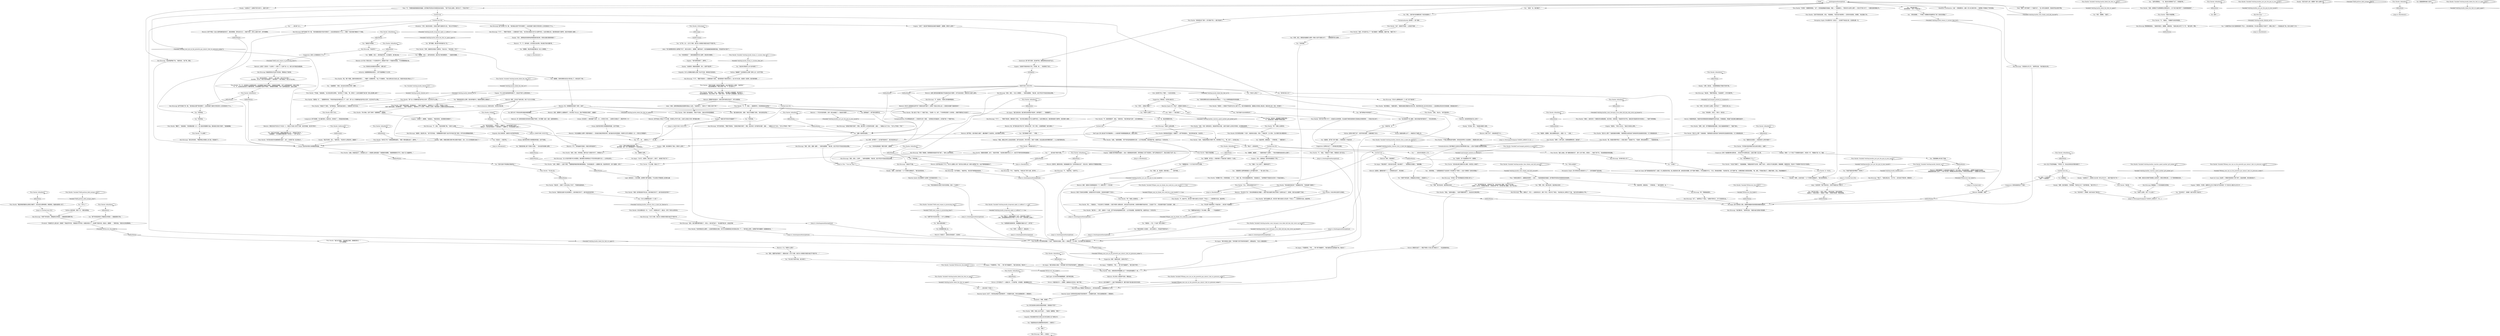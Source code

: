 # WHIRLING F1 / RHETORIC WC
# THE WHITECHECK TO MAKE SENSE OF THE SITUATION AND CONVINCE THE HARDIES TO COME CLEAN
# ==================================================
digraph G {
	  0 [label="START"];
	  1 [label="input"];
	  2 [label="You: “所以那个失踪的第八个哈迪兄弟……其实是个哈迪姐妹？”"];
	  3 [label="Glen: “你知道的，实际上，有的人一直在说……”"];
	  4 [label="Rhetoric: 很好，我原本只是想顺道弥补一下。结果又来了一个好主意！"];
	  5 [label="Titus Hardie: Variable[\"yard.hanged_pointed_at_cunoesse\"]"];
	  6 [label="Variable[\"yard.hanged_pointed_at_cunoesse\"]", shape=diamond];
	  7 [label="!(Variable[\"yard.hanged_pointed_at_cunoesse\"])", shape=diamond];
	  8 [label="Rhetoric: “不，不，别听他的，这可是金玉良言啊。现在我们开始*说教*吧。”"];
	  9 [label="You: “鸡鸡轮盘。”"];
	  10 [label="Shanky: “去他妈的！踢他的屁股吧，老大，这里不准拉琴！”"];
	  11 [label="Titus Hardie: “不，不。这该死的小丑想要*骗*我，这对提图斯·哈迪可不管用。”他看着你的眼睛。“放下小提琴或者滚开，就这么简单。”\n“不，不。这该死的自杀卖艺人想要*骗*我，这对提图斯·哈迪可不管用。”他看着你的眼睛。“放下小提琴或者滚开，就这么简单。”"];
	  12 [label="Fat Angus: “我们没有放火烧他！”你听到那个胖子呼哧呼哧地喘气，试图站起来。"];
	  13 [label="Kim Kitsuragi: “好了。”他草草记了个笔记。“如果你不够*白*，可千万别到荒北去。”"];
	  14 [label="Rhetoric: 他会懂的，继续。"];
	  15 [label="Untitled hub"];
	  16 [label="You: “等等，我们回去吧。我还想说点别的……”"];
	  17 [label="Titus Hardie: “我们也不确定，可能是颗子弹吧。很难看清伤口。”\n“为什么要掩盖？”"];
	  18 [label="Titus Hardie: 你只来得及再做一个动作，本能地向左猛拉。然后——鸦雀无声，无人惊叫。无从判断它是从哪里来的……"];
	  19 [label="Rhetoric: 你让领头人感觉猝不及防，乘胜追击。"];
	  20 [label="Fat Angus: “落在家里了。我也没办法去拿，我太难受了……”他抓着自己的胸口。“我很抱歉。”"];
	  21 [label="Jump to: [whathappenedthatnighthub]"];
	  22 [label="You: “是啊，我告诉过你她不是她看上去的样子，她受过特殊训练——为了某种阴暗的目的。”"];
	  23 [label="Reaction Speed: 还记得那两个女孩嘛？他可能指的是另一个人。"];
	  24 [label="Jump to: [Untitled hub (03)]"];
	  25 [label="Titus Hardie: Variable[\"whirling.hardies_just_put_the_gun_in_your_mouth\"]"];
	  26 [label="Variable[\"whirling.hardies_just_put_the_gun_in_your_mouth\"]", shape=diamond];
	  27 [label="!(Variable[\"whirling.hardies_just_put_the_gun_in_your_mouth\"])", shape=diamond];
	  28 [label="Titus Hardie: “什么问题，轮盘小子？”"];
	  29 [label="You: “我感觉不是很好。”"];
	  30 [label="Kim Kitsuragi: “不-不，”警督干预进来——又重新组织了语言。“我的搭档是个很有灵性的人。加入RCM之前，他曾是一名牧师。我们很多都是……”"];
	  31 [label="Drama: 无论如何——继续演奏下去吧，大人。非常有艺术性……如果你已经做过了，那就*再*来一次！"];
	  32 [label="Volition: *娘娘腔*？这究竟是怎么回事？那听上去一点也不可靠。"];
	  33 [label="Shanky: “胖胖！”小个子拍了下安格斯的后脑勺，响亮的一声。“再跟条子说一句，我就……”"];
	  34 [label="You: “……因为某个女人。”"];
	  35 [label="You: “他们把你拖出来，点燃你的尸体，还会在你身上撒尿。他们才不在乎呢。”\n“没事的，伙计们。你把他们拖出来，点燃他们的尸体，还在他们身上撒尿。你才不在乎呢！”"];
	  36 [label="You: “你是什么意思，老头？什么自杀？”"];
	  37 [label="Jump to: [whathappenedthatnighthub]"];
	  38 [label="Titus Hardie: “是啊——她不会的。如果她被警察发现，就完蛋了。”"];
	  39 [label="Titus Hardie: “去吧。”他拿起啤酒在手里转了转，突然想起了什么。“嘿，条子——在你走之前。”"];
	  40 [label="You: “明白了。你能谈谈她吗？名字，目前在哪儿之类的？”\n“当然，但你能跟我谈谈这位*相关人士*吗？名字，目前在哪儿之类的？”"];
	  41 [label="You: “就是她，是不是？那个毒贩——失踪的第八个哈迪兄弟……”"];
	  42 [label="Logic: 这些说法——有点道理。虽然哪个都不能相信，不过这家伙不像他看上去的那么蠢。"];
	  43 [label="Jump to: [Hardiehub1]"];
	  44 [label="Kim Kitsuragi: “是的，是的，一组小火車模型……”他转向提图斯。“重点是，这位*传言中*的金应该说出真相。”"];
	  45 [label="You: “提图斯，同样的事情也发生在*我*身上了。她也玩弄了*我*。”"];
	  46 [label="You: “我不想再说*鸡鸡轮盘*了。”"];
	  47 [label="Eugene: “太残忍了，提图斯。”他摇摇头。“残忍但真实，他的确是任她摆布了。”"];
	  48 [label="Rhetoric: 很好，你引起了他的注意。快打个比方以示奖励。"];
	  49 [label="Titus Hardie: IsKimHere()"];
	  50 [label="IsKimHere()", shape=diamond];
	  51 [label="!(IsKimHere())", shape=diamond];
	  52 [label="Kim Kitsuragi: “警官？看着我，我得看看你的脸是不是下垂了。”他听上去非常担忧。"];
	  53 [label="You: “提图斯，老兄——那时我还年轻，又正值夏天。我只能认输。”"];
	  54 [label="Kim Kitsuragi: “你不会听到的。”警督干预进来。“别再说*做戏*的事了，警官。我们来问一些*程序性问题*，或者……”他朝出口点了点头。“为什么不休息一下呢？”"];
	  55 [label="Eugene: “听上去你也身陷某种轮盘中了，而且还不是什么漂亮的款式。”"];
	  56 [label="Titus Hardie: Variable[\"whirling.hardie_failed_the_rhet_wc_again\"]"];
	  57 [label="Variable[\"whirling.hardie_failed_the_rhet_wc_again\"]", shape=diamond];
	  58 [label="!(Variable[\"whirling.hardie_failed_the_rhet_wc_again\"])", shape=diamond];
	  59 [label="You: “你觉得是谁？”（继续演奏假想中的小提琴，意味深长地微笑。）"];
	  60 [label="Titus Hardie: “你可别在我们的包厢里嗑药过量了，条子。在你倒下前一定记得出门。”"];
	  61 [label="Fat Angus: “不是那样的，不是……”那个胖子喘着粗气。“我们就是没办法把他放下来，明白吗？”"];
	  62 [label="You: “就这样吧，调查结束。”（环顾四周。）“我们回家吧，金。”"];
	  63 [label="You: “你也听到了，安格斯！他们也会杀了我们的！”"];
	  64 [label="Eugene: “这他妈不是给你找乐子的，丹尼斯。她……”他克制住了自己。"];
	  65 [label="You: “之后呢？”"];
	  66 [label="Titus Hardie: “条子，我真的不知道——女孩说不是她……”"];
	  67 [label="Titus Hardie: Variable[\"whirling.hardies_rhetoric_tibs_is_short_for_tiberius\"]"];
	  68 [label="Variable[\"whirling.hardies_rhetoric_tibs_is_short_for_tiberius\"]", shape=diamond];
	  69 [label="!(Variable[\"whirling.hardies_rhetoric_tibs_is_short_for_tiberius\"])", shape=diamond];
	  70 [label="Titus Hardie: “我为什么*要*？”他直视着你的眼睛。“我想是因为这里包容了各种各样的流浪者和失败者，马丁内斯就是这样。”"];
	  71 [label="You: “你对*他的*过去也有想法吗？”"];
	  72 [label="You: “她跟哈迪兄弟有关？所以她是，就像……一个哈迪姐妹吗？”"];
	  73 [label="Titus Hardie: “不，绝对不行。她只是个偶尔在我们公司出现一下的女人——又很同情卡拉洁。就这样吧。”"];
	  74 [label="Titus Hardie: Variable[\"whirling.hardie_drugtrade_eight_is_trafficer\"] == true"];
	  75 [label="Variable[\"whirling.hardie_drugtrade_eight_is_trafficer\"] == true", shape=diamond];
	  76 [label="!(Variable[\"whirling.hardie_drugtrade_eight_is_trafficer\"] == true)", shape=diamond];
	  77 [label="Suggestion: 这两人之间刚刚发生了什么？"];
	  78 [label="You: “是的，金，我没事。回到问题上……”（我不想死。）"];
	  79 [label="Titus Hardie: “什么故事？”"];
	  80 [label="Titus Hardie: “但是你——你根本*不知道*自己在上面干什么。每次你唱着她的歌，我都能从你的脸上看出来。她还在你心里，老兄。你完蛋了。”"];
	  81 [label="Titus Hardie: “现在他妈的是怎样？”他指着加尔特。“你是说那个酒保吗？”"];
	  82 [label="Titus Hardie: IsKimHere()"];
	  83 [label="IsKimHere()", shape=diamond];
	  84 [label="!(IsKimHere())", shape=diamond];
	  85 [label="Alain: “没错，说得好像他真能泡到那种顶级女人似的。”纹身男笑了。“他多大了？得有八百岁了吧？”"];
	  86 [label="You: 我可以吗？所有这些想法看起来都很糟糕……"];
	  87 [label="You: “我是说你楼上那个可爱的小玩物。”（变本加厉地演奏小提琴。）"];
	  88 [label="Kim Kitsuragi: 他严厉地斜了你一眼。“是时候谈点更*严肃*的事情了。比如你和那个被你们吊死的男人之间究竟发生了什么。”"];
	  89 [label="You: “他们会吊死你——射杀你——放火烧你。他们才不在乎呢！”\n“没关系的，伙计们。你们只会吊死他们——射杀他们——放火烧他们。你们才不在乎呢！”"];
	  90 [label="Titus Hardie: 你只来得及再做一个动作，本能地向左猛拉。然后——鸦雀无声，无人惊叫。无从判断它是从哪里来的……"];
	  91 [label="whathappenedthatnighthub"];
	  92 [label="Theo: “不。”你看到他摇晃着银发的脑袋，他平静的声音现在听来竟有些亲切起来。“*我*不会这么做的。我年纪大了，不适合开枪了……”"];
	  93 [label="You: （低语）“金，我们做到了。”"];
	  94 [label="You: “到底是谁出的主意要把他吊起来的——她的吗？”"];
	  95 [label="Jump to: [whathappenedthatnighthub]"];
	  96 [label="Titus Hardie: “很高兴你能理解。”"];
	  97 [label="Titus Hardie: IsKimHere()"];
	  98 [label="IsKimHere()", shape=diamond];
	  99 [label="!(IsKimHere())", shape=diamond];
	  100 [label="Titus Hardie: “嗯？”他看上去很惊讶。"];
	  101 [label="Jump to: [Hardiehub1]"];
	  102 [label="Kim Kitsuragi: “但我什么都没说啊。”"];
	  103 [label="Kim Kitsuragi: “这绝对不可能。”"];
	  104 [label="Titus Hardie: “怎么，你现在是他的马仔了？”"];
	  105 [label="Kim Kitsuragi: “谢谢你，我会努力的。”他干巴巴地说。“请理解故事中的那个金对*你*来说只是个寓言。你不应该试图掩盖真相的。”"];
	  106 [label="You: （指着警督）“你看，这位金先生把自己弄得一团糟……”"];
	  107 [label="Electrochemistry: 那是句谎言，你应该少喝点酒。"];
	  108 [label="You: “就像一副该死的纸牌。”"];
	  109 [label="Rhetoric: 这群工薪阶级的蠢货根本不知道如何谈论*感情*。你不应该对他们，或是任何人敞开心扉的。"];
	  110 [label="You: “我知道这是怎么回事，我也曾*委屈*过。我他妈的都有心理阴影了。”"];
	  111 [label="Titus Hardie: IsKimHere()"];
	  112 [label="IsKimHere()", shape=diamond];
	  113 [label="!(IsKimHere())", shape=diamond];
	  114 [label="You: “好吧，老兄。很明显你就像把小提琴一样被人玩弄于股掌之间了。”（演奏假想中的小提琴。）"];
	  115 [label="Titus Hardie: IsKimHere()"];
	  116 [label="IsKimHere()", shape=diamond];
	  117 [label="!(IsKimHere())", shape=diamond];
	  118 [label="Titus Hardie: “*更多*的演奏！我真是不敢相信。这出*哑剧*是什么意思，*忽悠*我？”\n“他先是想要自杀，现在又来这一套。下一出又是什么？”"];
	  119 [label="Drama: 他非常非常努力地想要扭转局面。"];
	  120 [label="Rhetoric: 我*不*明白！这出小提琴演奏彻底失败了。概念很明确，但传达的方式——简直*可悲*。你听上去像个疯子，而不是警察。"];
	  121 [label="Alain: 脸上不自觉地抽搐。“*再*提一次，你永远没有机会写那份报告了。”"];
	  122 [label="Kim Kitsuragi: 你能感受到右手边空气的流动，警督拔出了他的枪。"];
	  123 [label="Titus Hardie: IsKimHere()"];
	  124 [label="IsKimHere()", shape=diamond];
	  125 [label="!(IsKimHere())", shape=diamond];
	  126 [label="You: “她告诉我有人在找她——奥兰治来的人。然后就不愿意多说了。”"];
	  127 [label="Titus Hardie: “不。”他摇头。“你跟她不会有多熟悉的。”"];
	  128 [label="Jump to: [whathappenedthatnighthub]"];
	  129 [label="Volition: 他现在冷静下来了。抛开所有的混乱，又重新做回了自己。"];
	  130 [label="Kim Kitsuragi: “……”"];
	  131 [label="Rhetoric: “所以你为了另一个家伙把枪塞进自己嘴里——甚至不能为我把它拿在手里吗？这真的太扯了。没有枪，我们永远说服不了他们。”"];
	  132 [label="You: 我想抽身了，我不喜欢说那些话。"];
	  133 [label="You: （用假想的小提琴演奏激动人心的*最终乐章*。）“猎人成为了猎人。”"];
	  134 [label="Titus Hardie: “看看你周围吧，条子。”他张开双臂。“这些家伙都是*码头工人*，他们可不想听你的神经病表演！”"];
	  135 [label="You: “我被一个女人玩弄了，狠狠地玩弄了。”"];
	  136 [label="You: “鸡鸡轮盘。”"];
	  137 [label="Titus Hardie: “不，不，格伦……我倒想听听。你觉得是谁在玩弄我？”"];
	  138 [label="You: 好吧，但*拜托*——这次我不能失败了，我已经走得太远了……"];
	  139 [label="Titus Hardie: IsKimHere()"];
	  140 [label="IsKimHere()", shape=diamond];
	  141 [label="!(IsKimHere())", shape=diamond];
	  142 [label="You: “记下来，金——在马丁内斯，他们杀人的原因只是因为他们不*喜欢*你。”"];
	  143 [label="Shivers: 黄昏的光线下——残旧不堪的人行道上影子被拉长了。一发远距离的枪击。"];
	  144 [label="Elizabeth: “行吧，我会告诉他的，在我去*海岸*边散完步以后。”她头也不回地走了。"];
	  145 [label="You: “他们会从背后——给你一闷棍——把你吊起来，再回去喝酒的。”\n“我明白了。你会从背后——给他们一闷棍——把他们吊起来，再回去喝酒。”"];
	  146 [label="Titus Hardie: IsKimHere()"];
	  147 [label="IsKimHere()", shape=diamond];
	  148 [label="!(IsKimHere())", shape=diamond];
	  149 [label="Fat Angus: “不是那样的，不是……”那个胖子喘着粗气。“我们没有杀他，明白吗？”"];
	  150 [label="Titus Hardie: 他点了点头。"];
	  151 [label="Reaction Speed: 哈！开始了，拼图碎片逐渐拼上了……"];
	  152 [label="You: “再见，提图斯。”[离开]"];
	  153 [label="Rhetoric: 我不明白，或许是他们太蠢了，蠢到理解不了这段争论。或许警督可以帮你。"];
	  154 [label="You: “知道吗，有个哈迪姐妹也不坏，提图斯。”"];
	  155 [label="Kim Kitsuragi: “不行，”他低声说。“你差点杀了那个女孩。我不想……”"];
	  156 [label="Jump to: [Hardiehub1]"];
	  157 [label="Titus Hardie: “所以你被，玩弄了是吧？”提图斯瞥了一眼警督。"];
	  158 [label="Eugene: “这确实*是*种很好的说辞——他从一首歌里偷来的故事，同样是被女人耍了的老家伙。我不记得他的名字了，现在已经死了也不一定。”"];
	  159 [label="You: “提图斯，老兄——我早该料到的，就在写在*她的眼睛里*。”（指着你的眼睛。）"];
	  160 [label="You: “鸡鸡轮盘。”"];
	  161 [label="Titus Hardie: “好吧，谢谢你告诉我这个新鲜词。”他点点头。“现在快滚，行吗？”"];
	  162 [label="Eugene: “是啊，我们都抓住了重点。那是什么意思？”"];
	  163 [label="Rhetoric: 没错，提图斯马上就要崩溃了。你已经走了这么远，现在不相信我已经晚了，娘娘腔！"];
	  164 [label="You: “天……呐……我是怎么了？”（向上看。）"];
	  165 [label="RHETORIC HUB FFS"];
	  166 [label="Titus Hardie: IsMorning()"];
	  167 [label="IsMorning()", shape=diamond];
	  168 [label="!(IsMorning())", shape=diamond];
	  169 [label="Jump to: [NewspaperEndgame(\"HARIES_ARREST_W_KI ...]"];
	  170 [label="Volition: 振作起来，更进一步，只要无视特奥。"];
	  171 [label="Titus Hardie: “因为是女孩们请我们这么做的，她们惹上大麻烦了。”"];
	  172 [label="Titus Hardie: 他的脸如同混凝土一般僵住了，他严肃地摇摇头。“我们是哈迪兄弟，仅此而已。”"];
	  173 [label="Shanky: “他们在说什么呢，提图斯？我什么都听不见。”"];
	  174 [label="Titus Hardie: “不知道。”他耸耸肩。“估计是在菜鸡互啄吧。”他冲你打了个响指。“嘿，菜鸡们！工会的包厢里不准打架！要么说话要么离开！”"];
	  175 [label="Kim Kitsuragi: “我没有，”警督平静地说。“别说故事了，来*问问题*吧。”"];
	  176 [label="Titus Hardie: IsKimHere()"];
	  177 [label="IsKimHere()", shape=diamond];
	  178 [label="!(IsKimHere())", shape=diamond];
	  179 [label="You: “同样的事情也发生在我的朋友加尔特身上，一个女人也想把他拖进鸡鸡轮盘里。”"];
	  180 [label="Rhetoric: 卡拉洁就像拉小提琴一样摆布着他们——告知他们被玩弄得有多惨，他们就会告诉你真相的。有很多方式可以做到这一点——所有方式*都很好*。"];
	  181 [label="Kim Kitsuragi: 他严厉地斜了你一眼。“是时候谈点更严肃的事情了。比如你和那个被你们吊死的男人之间究竟发生了什么。”"];
	  182 [label="Kim Kitsuragi: “他会把提琴放下的。”他转向你。“放下吧，警官。”"];
	  183 [label="Alain: “去你的吧！*我*不是本地人，那也不是因为这个我们才……”"];
	  184 [label="Untitled hub (03)"];
	  185 [label="Titus Hardie: “嗯？”他看上去很惊讶。"];
	  186 [label="Conceptualization: 提布斯——是个简称……"];
	  187 [label="Titus Hardie: “没有，只是一些想法而已。她说枪声是从外面，从窗户后面什么的地方传来的。这也算条线索吧。”"];
	  188 [label="You: “你是什么意思？”"];
	  189 [label="Titus Hardie: “你接近不了她的，”他平静地说。“她是哈迪兄弟的人，你要找的人是卡拉洁。”"];
	  190 [label="Untitled hub"];
	  191 [label="Jump to: [whathappenedthatnighthub]"];
	  192 [label="Jump to: [You: \"\"Gun me, Kim!\"\"]"];
	  193 [label="Titus Hardie: “你得像个男人一样掌控局面，小个子。一报还一报，听你兄弟提图斯的吧。”他指着自己。“这种事绝不可能发生在任何一个哈迪兄弟身上。”"];
	  194 [label="Titus Hardie: “猎人成为了*猎人*？”他摇了摇头。“告诫你一句，条子。下次你想忽悠某个人的时候——确保不要把自己也忽悠了。”"];
	  195 [label="You: 你承诺过会有更好的选择的，在哪儿呢？"];
	  196 [label="Jump to: [Hardiehub1]"];
	  197 [label="Conceptualization: 所以事情就是这样——你曾经听过的一首歌，一直停留在你的脑海中。这可能不是一个*很好*的点。"];
	  198 [label="Volition: “怪我。是我让你听上去如此软弱的，我不应该这样。但*这*家伙，真是个乌鸦嘴，这远远超出他的理解范围了。小心点他所谓的忠告。"];
	  199 [label="Titus Hardie: “没错，你他妈说对了，但你能怎么办——拒绝那么翘的屁股？”他看着你的眼睛。“我倒想看看你行不行，你这个王八蛋提琴手。”"];
	  200 [label="Kim Kitsuragi: 他严厉地斜了你一眼。“是时候做些更加*世俗*的事务了。比如这里到底发生了什么——警探？”他在你鼻子跟前打了个响指。"];
	  201 [label="You: “他们只会吊死你，就跟在黑暗时期一样——把你的尸体示众。”\n“无需隐瞒了，你们就跟在黑暗时期一样吊死人——把尸体示众。”"];
	  202 [label="Titus Hardie: Variable[\"whirling.hardie_failed_the_rhet_wc_again\"]"];
	  203 [label="Variable[\"whirling.hardie_failed_the_rhet_wc_again\"]", shape=diamond];
	  204 [label="!(Variable[\"whirling.hardie_failed_the_rhet_wc_again\"])", shape=diamond];
	  205 [label="You: 他的一个兄弟会的。\n他的一个兄弟会的！"];
	  206 [label="You: （转向特奥。）“如果我继续说下去会如何？你也要*杀了*我吗——在这个酒吧里？没有任何理由？”"];
	  207 [label="Rhetoric: 女孩们？还有另一个女孩吗？一共两个人？记录下这一点。他们之后可能还会提起她。"];
	  208 [label="Titus Hardie: Variable[\"TASK.perform_field_autopsy_done\"]"];
	  209 [label="Variable[\"TASK.perform_field_autopsy_done\"]", shape=diamond];
	  210 [label="!(Variable[\"TASK.perform_field_autopsy_done\"])", shape=diamond];
	  211 [label="Perception (Sight): 至少你现在有头绪该找什么了——当你准备做尸检的时候。"];
	  212 [label="Titus Hardie: “我干这行已经十年了，以前就见过这种表情。完全就是汽車旅馆里政客与死掉妓女的情景再现——只是这次反过来了。”"];
	  213 [label="Titus Hardie: “的确——他的任何一个雇佣兵同伙都能做到。他们有枪，训练有素。可能是多年的不和。或者还有可能是科奈尔的其他人……”他停下来思索着。"];
	  214 [label="Titus Hardie: “她有一段*跌宕起伏*的过去。或许是他们失手了，或许目标其实是*她*？”"];
	  215 [label="Jump to: [whathappenedthatnighthub]"];
	  216 [label="You: “好吧——那她在*哪里*？”"];
	  217 [label="You: “但你*还是*不希望我们把她带走？”"];
	  218 [label="Fat Angus: “伙计们，说真的，我见过这个。别笑了，他的脸下垂了吗？”"];
	  219 [label="Kim Kitsuragi: “是的，是的，三弦琴……”他转向提图斯。“重点是，这位*传言中*的金应该说出真相。”"];
	  220 [label="Alain: “我有点想看这场好戏呢，老大……”\n“我不知道，老大。我一直等着他的下一次自杀尝试。”"];
	  221 [label="Titus Hardie: “是吗，你*这是*怎么了？”他打量着你：眼睛鼓胀，面部下垂。“嗑药了吗？”"];
	  222 [label="Empathy: 他认为她没有，或者至少他*希望*她没有。"];
	  223 [label="Fat Angus: “不是那样的，不是……”那个胖子喘着粗气。“我们没有*开枪*。”"];
	  224 [label="Titus Hardie: Variable[\"XP.keep_your_eye_on_the_powerful_guy_minus1_rhet_wc_pressure_cooker\"]"];
	  225 [label="Variable[\"XP.keep_your_eye_on_the_powerful_guy_minus1_rhet_wc_pressure_cooker\"]", shape=diamond];
	  226 [label="!(Variable[\"XP.keep_your_eye_on_the_powerful_guy_minus1_rhet_wc_pressure_cooker\"])", shape=diamond];
	  227 [label="Titus Hardie: IsAfternoon()"];
	  228 [label="IsAfternoon()", shape=diamond];
	  229 [label="!(IsAfternoon())", shape=diamond];
	  230 [label="Shivers: 初升的朝阳下——破烂不堪的废墟之中；餐厅的窗户因为晨光而闪闪发亮。"];
	  231 [label="You: “真的。我要开始写报告了，里面会包括：在马丁内斯，他们杀人的原因只是因为他们不*喜欢*你……”"];
	  232 [label="Esprit de Corps: 加油吧——警督的视线锁定了那个胖子。逼迫安格斯，我们就快成功了。"];
	  233 [label="Composure: 胖子安格斯。有力量的家伙。肌肉先生。是时候了——把他放进高压锅里。"];
	  234 [label="Titus Hardie: IsKimHere()"];
	  235 [label="IsKimHere()", shape=diamond];
	  236 [label="!(IsKimHere())", shape=diamond];
	  237 [label="Titus Hardie: “我也是。”"];
	  238 [label="Eugene: “该死的，丹尼斯，就算你为公司工作我们也不会杀你的！半个港口的人都在为公司工作……”"];
	  239 [label="Jump to: [Untitled hub (02)]"];
	  240 [label="You: “你怎么会知道？”"];
	  241 [label="You: “是*她*杀的人吗？”"];
	  242 [label="You: “我要跟你说一个关于这位*金*的小故事。”"];
	  243 [label="Titus Hardie: 大块头转向正欲开口的格伦。"];
	  244 [label="You: “对你来说那就是个*餐厅经理*，提图斯。”"];
	  245 [label="Rhetoric: 不不，没有抽身的可能的，轮盘已经转动起来了。"];
	  246 [label="You: “就像是三弦琴。”"];
	  247 [label="Shanky: “对啊，我也是。一直很想看看条子哭鼻子的样子呢。”"];
	  248 [label="Kim Kitsuragi: “证人并没有*摆布*RCM的警官。我的搭档只是想用自己*不同寻常的动情*方式——让你坦白而已。”"];
	  249 [label="Shanky: “老大，我想他说的是某种由笨蛋组成的游览車。你是在说我们都是笨蛋吗？”"];
	  250 [label="Drama: 他非常非常努力地想要扭转局面，这并不容易。"];
	  251 [label="Jump to: [RHETORIC HUB FFS]"];
	  252 [label="Titus Hardie: IsKimHere()"];
	  253 [label="IsKimHere()", shape=diamond];
	  254 [label="!(IsKimHere())", shape=diamond];
	  255 [label="Shanky: “是啊，我们很喜欢。可真有趣，不是吗伙计们？”他环顾四周。“我们可开心了。”"];
	  256 [label="Kim Kitsuragi: 警督放下他的笔记本——把手放在枪套上。他微微朝你点了点头。"];
	  257 [label="Jump to: [Untitled hub]"];
	  258 [label="You: “你把尸体吊起来，来掩盖真正的死因——到底是什么？”"];
	  259 [label="Shanky: “太他妈对了，这里是工会之城！你为公司工作——我们*就会*杀了你！”"];
	  260 [label="You: （转向安格斯。）“不然呢？你要像杀死他那样杀了我？没有任何理由？”"];
	  261 [label="Titus Hardie: “我兄弟，他是做窗户修理生意的。”\n“不，他是我兄弟，是做窗户修理生意的。”"];
	  262 [label="Titus Hardie: “他们很强大。”他看向窗外。“跟国际道德伦理委员会也有关系。她显然是在担心自己的生命安全——说如果她出现在你们的系统里，很快就会消失了。”"];
	  263 [label="Titus Hardie: “我为什么*要*？”他耸耸肩。“我想是因为这里包容了各种各样的流浪者和失败者，马丁内斯就是这样。”"];
	  264 [label="Jump to: [whathappenedthatnighthub]"];
	  265 [label="Titus Hardie: “没错。”他眨眨眼睛。“把尸体吊起来就是她的主意——出于政治原因，我觉得很不错。这能传达出一个好的讯号。”"];
	  266 [label="You: “如果我再问起她的事，你就要施行拖延大法了，是不是？”"];
	  267 [label="Titus Hardie: “不，”他说。“你接近不了她的，你要找的人是卡拉洁。”"];
	  268 [label="Titus Hardie: “那个女人只是跟哈迪兄弟*有点关系*。反正你也不认识她。”"];
	  269 [label="Titus Hardie: Variable[\"whirling.hardie_rhetoric_wc\"]"];
	  270 [label="Variable[\"whirling.hardie_rhetoric_wc\"]", shape=diamond];
	  271 [label="!(Variable[\"whirling.hardie_rhetoric_wc\"])", shape=diamond];
	  272 [label="You: “别说话——向我开枪。”"];
	  273 [label="Titus Hardie: “当然，四眼仔——这是个寓言。”提图斯面带着同情的微笑看着他。“你没有被玩弄——提图斯才是。我会帮你的忙，换个话题的，好吗？”"];
	  274 [label="Rhetoric: 你为什么要说她在玩弄*你*？她是在玩弄*他们*，记得吗？我没让你这么说——是谁告诉他那个肮脏谎言的？"];
	  275 [label="You: “鸡鸡轮盘。”"];
	  276 [label="Glen: “我们他妈的没有，混蛋！”格伦大叫着插了进来。“谁也没有玩弄谁！”"];
	  277 [label="You: “真可惜她是个婊子。”（眨眼。）"];
	  278 [label="Empathy: 为什么乌鸦嘴对他那么刻薄？有点不对劲，看来他并没有成功。"];
	  279 [label="Titus Hardie: “你听见了吗？”他眯起眼睛指着你。“再看一眼你就要出局了，提琴手。”"];
	  280 [label="Kim Kitsuragi: “不-不……，”警督干预进来，重新组织了语言。“他只是在演奏自己的*古大提琴*而已。在成为警探之前，我的搭档曾是个提琴手。我们很多人都是……”"];
	  281 [label="Elizabeth: “闭嘴，安格斯！”"];
	  282 [label="Half Light: 比以往任何时候都要强烈，最可怖的恐惧。"];
	  283 [label="You: “把尸体吊起来是为了掩盖真正的死因——他脑袋里的子弹。”"];
	  284 [label="Titus Hardie: Variable[\"XP.discover_the_bullet\"]"];
	  285 [label="Variable[\"XP.discover_the_bullet\"]", shape=diamond];
	  286 [label="!(Variable[\"XP.discover_the_bullet\"])", shape=diamond];
	  287 [label="Titus Hardie: “莉兹。”他转向调解人。“这里不需要你帮忙了，回去告诉艾弗拉特吧。”"];
	  288 [label="Fat Angus: “我们没有放火烧他！”你听到那个胖子呼哧呼哧地喘气，试图站起来。“也没人对着他尿尿！”"];
	  289 [label="Shanky: “好比喻，老大。”老鼠脸对着男人窃笑。"];
	  290 [label="Titus Hardie: “提布斯补好了窗户。至于那具尸体——我们吊起来了。”"];
	  291 [label="You: “谢谢你，提图斯。我会去跟她谈谈的——最后一次。”（总结。）"];
	  292 [label="You: “为什么你要帮助这样一个人呢？”"];
	  293 [label="Eugene: “我喜欢。”年轻人点点头。“我自己也是这么想的。”"];
	  294 [label="Titus Hardie: “告诉你我会怎么做吧——去海岸查看射击位置。也许可以找我做弹道分析的朋友咨询一下——*我*是这么想的，如果我不是忙着跟你一起耍猴戏的话。”"];
	  295 [label="Kim Kitsuragi: “在马丁内斯，他们杀人的原因只是因为他们不*喜欢*你……”"];
	  296 [label="Suggestion: 扯得有点远了——但你绝对是正确的。"];
	  297 [label="Titus Hardie: 大块头朝你走近一步。“小伙子，你想得太多了。放松点，好吗？你的头会受伤的。”"];
	  298 [label="Empathy: 现在他很庆幸自己没有让自己的兄弟陷入这个麻烦之中。"];
	  299 [label="You: [离开。]"];
	  300 [label="Kim Kitsuragi: “不，他没有。”他用乞求的眼神看着你。"];
	  301 [label="Jump to: [Hardiehub1]"];
	  302 [label="Titus Hardie: “我不明白，尤金。”他摇了摇头。“我不懂什么是娘娘腔，我太老派了。”\n“他先是想要自杀，现在又来这一套？”他摇了摇头。“我不懂什么是娘娘腔，我太老派了。”"];
	  303 [label="Titus Hardie: IsKimHere()"];
	  304 [label="IsKimHere()", shape=diamond];
	  305 [label="!(IsKimHere())", shape=diamond];
	  306 [label="Jump to: [Hardiehub1]"];
	  307 [label="Kim Kitsuragi: “他们要杀你，”他草草记录，“是因为他们觉得这*很有趣*。”"];
	  308 [label="Titus Hardie: “安吉，你那该死的呼吸器哪儿去了？你听起来快要死了一样。”"];
	  309 [label="Rhetoric: 就是他，最脆弱的那个人——你把他拎出来了，现在继续……"];
	  310 [label="Elizabeth: “你他妈为什么那么胖，安格斯？”莉兹厉声斥责。“都是因为*你*现在一切都没有意义了，还浪费了我的时间。我说过，提图斯——”她转向他。“我告诉过你别管她的。”"];
	  311 [label="Titus Hardie: 又一次点头。"];
	  312 [label="Titus Hardie: “看起来她好像是在出事后又嗑药了。我以前见过那种表情，她很害怕。我就知道是有人死了。”"];
	  313 [label="Kim Kitsuragi: “是*她*杀的人吗？”"];
	  314 [label="Rhetoric: 他的意思是他们在上床吗？"];
	  315 [label="Conceptualization: 我打赌他们父亲的名字是阿蒂库斯·哈迪——还有卢克丽霞·哈迪是他的姐妹。"];
	  316 [label="You: “这些人——他们是谁？”"];
	  317 [label="You: “好吧——我明白了。拖延战术。”"];
	  318 [label="Titus Hardie: “很高兴你能理解。”"];
	  319 [label="You: “自从我在这个世上醒来，某些东西就*随*我而来了。一种古老的悲伤。”"];
	  320 [label="Rhetoric: 那好吧，都是你的错。你距离破案只有一句鸡鸡轮盘之遥了，但没关系，我想你也不需要我的帮助。"];
	  321 [label="Kim Kitsuragi: “你还好吗？”"];
	  322 [label="Titus Hardie: “是啊，你看上去也不太好……”他递过一罐啤酒。“喝吗？”"];
	  323 [label="Rhetoric: 那都是*别的家伙*。我的主意可是真正的金子，你可以相信我。"];
	  324 [label="Shanky: “情况不妙啊，老大。”他转向你。“你还有什么想说的吗，娘娘腔？”"];
	  325 [label="Shivers: 正午的阳光下——废墟之中。人行道开裂，长凳褪色，报纸飘散在空中。"];
	  326 [label="Kim Kitsuragi: “是的，我明白了，阿兰——这是你的名字，是吗？阿兰，你会*杀了*我们。”他在笔记本上潦草记了几笔。“他们在荒北就是这么干的。”"];
	  327 [label="Reaction Speed: 太迟了。你的耳边响起可怕的嗡鸣声——体温飙升起来。你的全身都被恐惧——燃烧殆尽。"];
	  328 [label="Shanky: “太他妈对了！如果你不是*本地*人，就别*过来*！”"];
	  329 [label="You: “我很抱歉让你们起了争端。”"];
	  330 [label="Titus Hardie: “丹尼斯！”提图斯咆哮道。“坐下，否则我就锤扁你的脑袋。特奥——”他指着老人。“把你的手从皮带上挪开——现在可不是31年了。一切都在我的掌握之中。”"];
	  331 [label="You: “所以你们*没有*杀他，他已经死了。”"];
	  332 [label="Shanky: “是啊，让他们知道！”小个子用拳头砸着桌子。“我们会杀死你的。”"];
	  333 [label="You: “为什么？”"];
	  334 [label="Perception (Sight): 所以那里*有*一处伤口——在你把尸体送走之前，应该再去看一次。"];
	  335 [label="Endurance: 那个胖子没事，还在喘气呢。就算他想说话也说不出口。"];
	  336 [label="Jump to: [whathappenedthatnighthub]"];
	  337 [label="You: “提比乌斯的简称？”"];
	  338 [label="Titus Hardie: “你可能已经发现我们这位女孩已经惹上一身腥了。”"];
	  339 [label="Titus Hardie: “*不能让警察知道*的那种，有来自旧世界的人在追查她——她就是从那儿来的。”"];
	  340 [label="Titus Hardie: IsKimHere()"];
	  341 [label="IsKimHere()", shape=diamond];
	  342 [label="!(IsKimHere())", shape=diamond];
	  343 [label="Kim Kitsuragi: “你为什么要帮助这样一个人呢？揽下谋杀罪？”"];
	  344 [label="Titus Hardie: “我在想——是某个人的过去找上门来了，不是她的就是他的。”"];
	  345 [label="You: “她的？”"];
	  346 [label="Titus Hardie: “可以这么说。”"];
	  347 [label="Titus Hardie: “没错。如果我们不去照顾那些沦落至此的人，这个地方也就只剩下一片废墟和集装箱了。”"];
	  348 [label="Kim Kitsuragi: 警督微微歪着头。“谢谢你的配合，提图斯。调查结束。”他拿出笔记本写了几个字，“我们走吧，警官。”"];
	  349 [label="Untitled hub (02)"];
	  350 [label="You: “提图斯，她玩弄金就好像在玩一组小火車模型。”"];
	  351 [label="You: “小金刚开始以为自己能够相信那个坏女人，因为她很性感。所以他让她帮自己*说谎*了。她嘴上答应了——转身就出卖了他。差点让他丢了工作。”"];
	  352 [label="Titus Hardie: Variable[\"whirling.hardie_failed_the_rhet_wc\"]"];
	  353 [label="Variable[\"whirling.hardie_failed_the_rhet_wc\"]", shape=diamond];
	  354 [label="!(Variable[\"whirling.hardie_failed_the_rhet_wc\"])", shape=diamond];
	  355 [label="You: 你们这些家伙总是告诉我这样很好，但是根本*不好*！"];
	  356 [label="You: “他在你们把他吊上去*之前*就死了？”"];
	  357 [label="Composure: 但你知道谁有这个*可能*。"];
	  358 [label="Titus Hardie: Variable[\"XP.keep_your_eye_on_the_powerful_guy_minus1_rhet_wc_pressure_cooker\"]"];
	  359 [label="Variable[\"XP.keep_your_eye_on_the_powerful_guy_minus1_rhet_wc_pressure_cooker\"]", shape=diamond];
	  360 [label="!(Variable[\"XP.keep_your_eye_on_the_powerful_guy_minus1_rhet_wc_pressure_cooker\"])", shape=diamond];
	  361 [label="You: “你也听到了，安格斯！他们也会杀了我们的！”"];
	  362 [label="Titus Hardie: IsKimHere()"];
	  363 [label="IsKimHere()", shape=diamond];
	  364 [label="!(IsKimHere())", shape=diamond];
	  365 [label="Theo: “警官，再不闭嘴下一个*就是*你了。”老人伸手去够皮带，但他的声音出奇的平静。"];
	  366 [label="You: “如果不是卡拉洁杀的他——为什么还要掩盖？”"];
	  367 [label="Esprit de Corps: 验尸官和他的助手穿了一身蓝：手上是蓝色的手套，脸上是蓝色的口罩，身系蓝色的围裙。验尸官擦了擦额头，手中还握着手术刀。“灯光，照进他的嘴里，”他对助手说。验尸官蹲下身，以便看清被灯光照亮的黑暗。“哦，该死，不怪他们错过了。把锯子拿来，艾伦。开始有趣起来了。”"];
	  368 [label="Titus Hardie: “我们上楼去，那个雇佣兵确实死了，窗户上有个弹孔。该死的……”他挠了挠下巴。“到处都是脏床单和酒瓶。”"];
	  369 [label="You: 回到警察问题上去。"];
	  370 [label="Titus Hardie: “没错。”他点头。“挺不错的家伙。”"];
	  371 [label="Drama: 他就知道那么多了——她就告诉了他那么多。"];
	  372 [label="You: “你有什么想法？”"];
	  373 [label="You: （低声对警督说。）“金，我没办法再继续下去了。你来接手吧。”"];
	  374 [label="Jump to: [whathappenedthatnighthub]"];
	  375 [label="Jump to: [whathappenedthatnighthub]"];
	  376 [label="Titus Hardie: Variable[\"XP.glen_says_he_thinks_she_could_be_a_new_hardie\"] == true"];
	  377 [label="Variable[\"XP.glen_says_he_thinks_she_could_be_a_new_hardie\"] == true", shape=diamond];
	  378 [label="!(Variable[\"XP.glen_says_he_thinks_she_could_be_a_new_hardie\"] == true)", shape=diamond];
	  379 [label="Titus Hardie: “我不会想那么多，她只是个偶尔在我们公司出现一下的女人——又很同情卡拉洁。就这样吧。”"];
	  380 [label="Glen: 金发男子闭上了嘴巴，一句话也没有说。"];
	  381 [label="You: 说服提图斯他被人玩弄了。"];
	  382 [label="You: Variable[\"whirling.hardie_rhetoric_wc\"]"];
	  383 [label="Variable[\"whirling.hardie_rhetoric_wc\"]", shape=diamond];
	  384 [label="!(Variable[\"whirling.hardie_rhetoric_wc\"])", shape=diamond];
	  385 [label="You: “金，我还是需要你的枪。”"];
	  386 [label="Rhetoric: 我不明白发生了什么。你为什么要那么*说*？我可没让你那么说！快把小提琴放下来，永远不要再脱离剧本了。"];
	  387 [label="Titus Hardie: “是的，是的，鸡鸡轮盘。我听见这个该死的*词*了，你想说什么？”"];
	  388 [label="You: “鸡鸡轮盘。”"];
	  389 [label="Kim Kitsuragi: “不-不……”警督干预进来——又重新组织了语言。“他只是在演奏自己的*古大提琴*而已。在成为警探之前，我的搭档曾是个提琴手。我们中有很多人都是……”"];
	  390 [label="Eugene: “当然了！我还是不敢相信他会喊你*娘娘腔*，提图斯。那是什么意思？”"];
	  391 [label="You: “他们会吊死你——射杀你——随便什么，他们甚至都不记得了。”\n“我明白了。你们会吊死他们——射杀他们——随便什么。你们甚至都不记得了！”"];
	  392 [label="Shivers: 外面的夜灯中——安静的，披着钠光灯的外衣。破烂不堪……"];
	  393 [label="Titus Hardie: IsKimHere()"];
	  394 [label="IsKimHere()", shape=diamond];
	  395 [label="!(IsKimHere())", shape=diamond];
	  396 [label="Kim Kitsuragi: “你吊起一具尸体来掩盖真正的死因–是什么？”"];
	  397 [label="Titus Hardie: Variable[\"whirling.hardies_theo_thinks_youll_kill_yourself\"]"];
	  398 [label="Variable[\"whirling.hardies_theo_thinks_youll_kill_yourself\"]", shape=diamond];
	  399 [label="!(Variable[\"whirling.hardies_theo_thinks_youll_kill_yourself\"])", shape=diamond];
	  400 [label="Hand/Eye Coordination: 火器！一把格莱斯08，或是一把.38口径的手枪——每把都小巧到躲过了你的视线。"];
	  401 [label="You: “那么，会是*谁*杀的雇佣兵呢？有任何线索吗？”"];
	  402 [label="Kim Kitsuragi: 警督露出一个只有你能看见的笑容。"];
	  403 [label="Titus Hardie: “哦，你是指*那种*特训——间谍之类的？”他挠挠下巴。“可能吧，那些追查她的人……可能她真的是。”"];
	  404 [label="Jump to: [whathappenedthatnighthub]"];
	  405 [label="Titus Hardie: “我是说在追查卡拉洁的那些人。或许是他们失手了，或许目标其实是*她*。”"];
	  406 [label="Titus Hardie: IsKimHere()"];
	  407 [label="IsKimHere()", shape=diamond];
	  408 [label="!(IsKimHere())", shape=diamond];
	  409 [label="Titus Hardie: Variable[\"whirling.hardies_reaction_speed_another_girl_picked_up\"]"];
	  410 [label="Variable[\"whirling.hardies_reaction_speed_another_girl_picked_up\"]", shape=diamond];
	  411 [label="!(Variable[\"whirling.hardies_reaction_speed_another_girl_picked_up\"])", shape=diamond];
	  412 [label="Titus Hardie: “我们有人……帮忙，就是另一个女孩。把尸体吊起来就是她的主意——出于政治原因，我觉得很不错。这能传达出一个好的讯号。”"];
	  413 [label="Suggestion: 尽管如此，在所有头痛之后……"];
	  414 [label="Titus Hardie: “我再说一次……”提图斯转向你。“所有的哈迪兄弟*都在这儿*了，条子。那个女人只是跟哈迪兄弟*有点关系*。反正你也不认识她。”"];
	  415 [label="Titus Hardie: Variable[\"whirling.hardies_just_put_the_gun_in_your_mouth\"]"];
	  416 [label="Variable[\"whirling.hardies_just_put_the_gun_in_your_mouth\"]", shape=diamond];
	  417 [label="!(Variable[\"whirling.hardies_just_put_the_gun_in_your_mouth\"])", shape=diamond];
	  418 [label="Kim Kitsuragi: “不，没有。”他向四周看了看。“没有什么故事。”"];
	  419 [label="Titus Hardie: IsKimHere()"];
	  420 [label="IsKimHere()", shape=diamond];
	  421 [label="!(IsKimHere())", shape=diamond];
	  422 [label="Alain: “至少他把那该死的小提琴放下来了。我见过这种人，提图斯，嗑药的条子。他们能接触到被收缴的毒品，然后就开始*试验*了。”"];
	  423 [label="Kim Kitsuragi: “明白了。”他拿出笔记本。“杀了你——因为他们不喜欢你，都是因为……”"];
	  424 [label="Rhetoric: 说服*提图斯*？让他知道自己被玩弄了？到了现在，你应该很清楚——提图斯·哈迪绝不会动摇。\n说服提图斯他被人玩弄了？不是个好主意，把她搬出来没有任何好处。你现在应该很清楚——*提图斯*绝不会动摇。"];
	  425 [label="Titus Hardie: Variable[\"XP.discover_the_bullet\"]"];
	  426 [label="Variable[\"XP.discover_the_bullet\"]", shape=diamond];
	  427 [label="!(Variable[\"XP.discover_the_bullet\"])", shape=diamond];
	  428 [label="Titus Hardie: Variable[\"whirling.hardie_drama_rc_success_they_lie\"]"];
	  429 [label="Variable[\"whirling.hardie_drama_rc_success_they_lie\"]", shape=diamond];
	  430 [label="!(Variable[\"whirling.hardie_drama_rc_success_they_lie\"])", shape=diamond];
	  431 [label="Fat Angus: “我们没有杀他！我们甚至没有把他*吊起来*。他早就死了……”他喘着粗气。"];
	  432 [label="Kim Kitsuragi: “为错误的公司工作，”他草草记录。“他们就会处决你。”"];
	  433 [label="Rhetoric: 他盯上你了，他知道你想干什么……"];
	  434 [label="Titus Hardie: “还轮不到你说话呢，尚克。”他指着他。“你还在坐冷板凳呢——还有你也别紧张，安格斯。”他又面向了你。"];
	  435 [label="Composure: 是吗？他紧握的拳头颤抖着……现在是*你*在掌控全局，让他们冷静一会儿吧。"];
	  436 [label="Untitled hub"];
	  437 [label="Titus Hardie: “是啊，当然，你不需要我来提供线索。你自己就能做得很好了。”他摇了摇头。"];
	  438 [label="Titus Hardie: “她……”他抬起头。“卡拉洁来马丁内斯避难——我们中很多人都是这样。当你无处可去的时候，这里是你重新开始的地方。工会庇护了你——现在她却*拒绝*了这份保护，但是……“"];
	  439 [label="Kim Kitsuragi: “真的，我们准备好要写报告了。实际上，我已经开始了。”他又翻开笔记本，边说边写着："];
	  440 [label="Shanky: “是啊，让他们知道！”小个子用拳头砸着桌子。“我们会杀死你的。”"];
	  441 [label="You: “向我开枪，金！”"];
	  442 [label="Titus Hardie: “哦，*那个*阴影。跟你年龄相仿的男人……*宿醉*一定很致命吧。”他上下打量着你。“我从没想过自己会这么说，但或许你应该少喝点儿了？”"];
	  443 [label="Rhetoric: 这个男人宁愿生活在一个*幻想世界*中，那里他*不是*一个彻底的失败者。下次你需要更强力些。"];
	  444 [label="Titus Hardie: “这是个很好的说辞，但你要知道……”他挠了挠后脑勺。“我是码头工人工会的，不是爱心工会的。”\n“这是个很好的说辞，但你要知道……”他挠了挠后脑勺。“我是码头工人工会的，不是爱心工会的。你应该找个心理医生谈谈你的自杀倾向。”"];
	  445 [label="Titus Hardie: “你到底在说什么？”"];
	  446 [label="Jump to: [Hardiehub1]"];
	  447 [label="You: “那不重要，重点是*鸡鸡轮盘*这个词。”"];
	  448 [label="Rhetoric: 你一直失败是因为你失败的次数还不够多，你只需要一遍又一遍又一遍的继续努力。"];
	  449 [label="Rhetoric: 哦，你不喜欢这些*争论*吗？那你自己想一个吧！拜托，大家都等着呢！他们在哪儿？"];
	  450 [label="Drama: 他非常非常努力地想要扭转局面，这并不容易。"];
	  451 [label="You: “周日那晚发生了什么？”"];
	  452 [label="Fat Angus: 整个房间陷入沉默。安静到你都能听到角落里安格斯的喘息声。"];
	  453 [label="Untitled hub (04)"];
	  454 [label="You: “就这样吧，调查结束。”（环顾四周。）“我要回家了。”"];
	  455 [label="Jump to: [NewspaperEndgame(\"HARIES_ARREST\", \"M ...]"];
	  456 [label="Reaction Speed: 突然你的耳边响起可怕的嗡鸣声——体温飙升起来。你的全身都被恐惧——燃烧殆尽。"];
	  457 [label="Rhetoric: 什么？那是什么意思？"];
	  458 [label="Titus Hardie: Variable[\"TASK.send_corpse_to_processing_done\"]"];
	  459 [label="Variable[\"TASK.send_corpse_to_processing_done\"]", shape=diamond];
	  460 [label="!(Variable[\"TASK.send_corpse_to_processing_done\"])", shape=diamond];
	  461 [label="Rhetoric: 你成功了，他现在任你差遣了。发问吧！"];
	  462 [label="Rhetoric: 是的，别再闲聊了。"];
	  463 [label="You: “我根本没注意到——你指的是什么样的*麻烦*？”"];
	  464 [label="Kim Kitsuragi: “她的——你是说……”"];
	  465 [label="Titus Hardie: Variable[\"whirling.hardies_went_through_if_she_didnt_kill_him_why_cover_up_branch\"]"];
	  466 [label="Variable[\"whirling.hardies_went_through_if_she_didnt_kill_him_why_cover_up_branch\"]", shape=diamond];
	  467 [label="!(Variable[\"whirling.hardies_went_through_if_she_didnt_kill_him_why_cover_up_branch\"])", shape=diamond];
	  468 [label="Kim Kitsuragi: “我们会考虑的。”警督把笔记本塞进上衣口袋，转身离开了。"];
	  469 [label="Rhetoric: 一个符合时宜的故事，当然！我为此编造了一个绝妙的*故事*……"];
	  470 [label="Titus Hardie: Variable[\"whirling.hardie_failed_the_rhet_wc_again_again\"]"];
	  471 [label="Variable[\"whirling.hardie_failed_the_rhet_wc_again_again\"]", shape=diamond];
	  472 [label="!(Variable[\"whirling.hardie_failed_the_rhet_wc_again_again\"])", shape=diamond];
	  473 [label="You: “就是她，是不是——失踪的第八个哈迪兄弟？就是另一个女孩。”"];
	  474 [label="Kim Kitsuragi: “别再说*阴影*的事了，警官。我们来问一些*程序性问题*，或者……”他朝出口点了点头。“为什么不休息一下呢？”"];
	  475 [label="Rhetoric: 你是个可怕的无枪警察。这是因为你手中没有枪，没有枪你说服不了任何人。"];
	  476 [label="Jump to: [RHETORIC HUB FFS]"];
	  477 [label="You: “好吧，也许没有什么故事。但听听这个！”（回到好主意上去。）"];
	  478 [label="Kim Kitsuragi: “这不是重点，”他低声说。“我只是不想把我的枪给你。”"];
	  479 [label="You: “你就不能信任我*哪怕*一秒钟吗？”"];
	  480 [label="Kim Kitsuragi: “不，”他低声说。“当然不行。”"];
	  481 [label="Titus Hardie: IsKimHere()"];
	  482 [label="IsKimHere()", shape=diamond];
	  483 [label="!(IsKimHere())", shape=diamond];
	  484 [label="Authority: 如提图斯那般自信的人，是不可能理解这个比方的。"];
	  485 [label="Rhetoric: 哦，你想要更多好选择？来吧，太棒了……"];
	  486 [label="Titus Hardie: “糟透了。”他耸耸肩。“但你要搞清楚一点——没人能玩弄提图斯·哈迪。我知道自己是在*发疯*。”他指着楼梯。"];
	  487 [label="Eugene: “老大，我想他会一直鸡鸡轮盘德说个不停。”"];
	  488 [label="Titus Hardie: “有吗？因为我真的，*真的*不觉得。”他有点好奇地歪着脑袋。"];
	  489 [label="Shanky: “是啊，你确实很吸引那些*难以置信*的娘们，老大。没人比你更能吸引娘们了！”"];
	  490 [label="You: “提图斯，娘娘腔……”（戏剧性地放下小提琴。）“现在你我都知道这是怎么回事了。”"];
	  491 [label="You: “……因为你是个*外国人*。”"];
	  492 [label="Suggestion: 很好，我喜欢这样，这家伙学会了。"];
	  493 [label="Titus Hardie: IsNight()"];
	  494 [label="IsNight()", shape=diamond];
	  495 [label="!(IsNight())", shape=diamond];
	  496 [label="Titus Hardie: IsKimHere()"];
	  497 [label="IsKimHere()", shape=diamond];
	  498 [label="!(IsKimHere())", shape=diamond];
	  499 [label="Kim Kitsuragi: “你把尸体吊起来，来掩盖真正的死因——他脑袋里的那颗子弹。”"];
	  500 [label="Untitled hub (02)"];
	  501 [label="Half Light: 那人放在桌下的手握成拳头——从他的脖子和肩膀就能看出来，他是认真的。"];
	  502 [label="You: “明白了，还有别的吗。”"];
	  503 [label="Shivers: 外面突然起风，你能听到风把窗框里的玻璃震得咔哒咔哒响。它卷着报纸，把褴褛飞旋包裹在温暖的漩涡中……"];
	  504 [label="Titus Hardie: “不。我的答案是不，格伦。”他转向你。“我们是哈迪*兄弟*，以后也都是如此。”"];
	  505 [label="Kim Kitsuragi: “是的，是的，就像一副牌……”他转向提图斯。“重点是，这位*传言中*的金应该说出真相。”"];
	  506 [label="Rhetoric: 我不知道上次是出了什么问题，你有那么多*好*主意。让他们认清自己只是一群*提线木偶*。"];
	  507 [label="Eugene: “*我*觉得你是疯了，提琴手。”"];
	  508 [label="Eugene: “他刚才是不是叫你*娘娘腔*了？”"];
	  509 [label="Titus Hardie: IsKimHere()"];
	  510 [label="IsKimHere()", shape=diamond];
	  511 [label="!(IsKimHere())", shape=diamond];
	  512 [label="Titus Hardie: “卡拉洁下楼来了。”他指着楼梯。“她看起来很不在状态，嗑药了似的——甚至比平日里还要多。瞪着眼睛，怪模怪样的，明白吗？不是那种*寻欢作乐*的感觉。”"];
	  513 [label="Rhetoric: 只要记住这不仅仅关于卡拉洁一人，而是关于这些人和马丁内斯：他们的地盘，他们的*责任*。"];
	  514 [label="You: “……因为他们*喜欢*杀戮。”"];
	  515 [label="You: “……因为你为错误的人工作。”"];
	  516 [label="Kim Kitsuragi: “嗯？”警督挑起眉毛。"];
	  517 [label="Theo: “你是在自取灭亡，就像我说的那样——自杀……”他摇晃着银发的脑袋；他平静的声音现在听来竟有些亲切起来。"];
	  518 [label="You: “等等，停步。我们回去吧。我还想说点别的……”"];
	  519 [label="You: 先看看金。"];
	  520 [label="You: “*提布斯*是谁？”\n“提布斯是谁——第八个哈迪兄弟？”"];
	  521 [label="You: “早些时候你说*女孩们*向你寻求帮助。是另一个女孩吗？”"];
	  522 [label="You: “她是谁——*另一个*女孩？我认识她吗？”"];
	  0 -> 0
	  2 -> 72
	  3 -> 503
	  4 -> 475
	  5 -> 5
	  5 -> 6
	  6 -> 154
	  7 -> 477
	  8 -> 350
	  9 -> 160
	  10 -> 278
	  11 -> 509
	  12 -> 308
	  13 -> 452
	  14 -> 141
	  15 -> 453
	  15 -> 204
	  15 -> 61
	  16 -> 326
	  17 -> 457
	  18 -> 454
	  19 -> 230
	  20 -> 309
	  21 -> 90
	  22 -> 402
	  23 -> 521
	  24 -> 183
	  25 -> 25
	  25 -> 26
	  26 -> 479
	  27 -> 4
	  28 -> 42
	  29 -> 321
	  30 -> 118
	  31 -> 250
	  32 -> 30
	  33 -> 329
	  34 -> 120
	  35 -> 287
	  36 -> 455
	  37 -> 90
	  38 -> 315
	  39 -> 502
	  40 -> 266
	  41 -> 296
	  42 -> 214
	  44 -> 192
	  45 -> 485
	  46 -> 319
	  47 -> 418
	  48 -> 107
	  48 -> 349
	  48 -> 245
	  49 -> 49
	  49 -> 50
	  50 -> 473
	  51 -> 108
	  52 -> 28
	  53 -> 443
	  54 -> 108
	  55 -> 110
	  56 -> 56
	  56 -> 57
	  57 -> 152
	  58 -> 506
	  59 -> 507
	  60 -> 119
	  61 -> 308
	  62 -> 516
	  63 -> 455
	  64 -> 495
	  65 -> 367
	  66 -> 221
	  67 -> 67
	  67 -> 68
	  68 -> 336
	  68 -> 368
	  69 -> 297
	  70 -> 403
	  71 -> 212
	  72 -> 378
	  73 -> 2
	  74 -> 74
	  74 -> 75
	  75 -> 40
	  76 -> 472
	  77 -> 460
	  78 -> 27
	  79 -> 468
	  80 -> 46
	  81 -> 243
	  81 -> 131
	  81 -> 446
	  82 -> 82
	  82 -> 83
	  83 -> 51
	  84 -> 217
	  85 -> 488
	  86 -> 448
	  87 -> 117
	  88 -> 389
	  89 -> 11
	  90 -> 168
	  91 -> 290
	  91 -> 328
	  91 -> 520
	  91 -> 330
	  91 -> 365
	  91 -> 400
	  91 -> 92
	  91 -> 93
	  92 -> 360
	  92 -> 15
	  93 -> 401
	  94 -> 345
	  95 -> 90
	  96 -> 127
	  97 -> 97
	  97 -> 98
	  98 -> 467
	  100 -> 438
	  102 -> 172
	  103 -> 440
	  103 -> 478
	  104 -> 131
	  104 -> 446
	  105 -> 272
	  106 -> 174
	  107 -> 48
	  108 -> 505
	  109 -> 300
	  110 -> 444
	  111 -> 112
	  111 -> 111
	  112 -> 299
	  113 -> 274
	  114 -> 275
	  115 -> 115
	  115 -> 116
	  116 -> 29
	  117 -> 421
	  118 -> 302
	  119 -> 199
	  120 -> 305
	  121 -> 500
	  122 -> 89
	  123 -> 123
	  123 -> 124
	  124 -> 312
	  125 -> 240
	  126 -> 37
	  127 -> 348
	  128 -> 90
	  129 -> 41
	  130 -> 271
	  131 -> 100
	  132 -> 244
	  133 -> 193
	  134 -> 219
	  135 -> 133
	  136 -> 54
	  137 -> 132
	  137 -> 58
	  137 -> 276
	  137 -> 194
	  138 -> 162
	  139 -> 139
	  139 -> 140
	  140 -> 325
	  141 -> 452
	  142 -> 422
	  143 -> 256
	  144 -> 76
	  145 -> 148
	  146 -> 146
	  146 -> 147
	  147 -> 12
	  148 -> 452
	  149 -> 308
	  150 -> 233
	  151 -> 1
	  151 -> 316
	  151 -> 71
	  153 -> 164
	  154 -> 171
	  155 -> 191
	  157 -> 47
	  158 -> 196
	  159 -> 443
	  160 -> 486
	  161 -> 45
	  161 -> 159
	  162 -> 387
	  163 -> 31
	  164 -> 220
	  165 -> 384
	  165 -> 354
	  165 -> 44
	  165 -> 109
	  165 -> 113
	  165 -> 178
	  165 -> 241
	  165 -> 372
	  166 -> 166
	  166 -> 167
	  167 -> 229
	  168 -> 226
	  170 -> 499
	  171 -> 206
	  172 -> 265
	  172 -> 39
	  173 -> 173
	  174 -> 414
	  175 -> 7
	  176 -> 176
	  176 -> 177
	  177 -> 53
	  178 -> 108
	  179 -> 80
	  180 -> 164
	  181 -> 9
	  182 -> 119
	  183 -> 145
	  184 -> 514
	  184 -> 33
	  184 -> 490
	  184 -> 515
	  185 -> 18
	  186 -> 66
	  187 -> 371
	  187 -> 501
	  188 -> 411
	  189 -> 150
	  190 -> 153
	  190 -> 265
	  190 -> 39
	  191 -> 90
	  192 -> 440
	  193 -> 104
	  194 -> 385
	  195 -> 484
	  197 -> 108
	  198 -> 445
	  199 -> 84
	  200 -> 119
	  201 -> 60
	  202 -> 202
	  202 -> 203
	  203 -> 491
	  204 -> 492
	  205 -> 357
	  206 -> 396
	  207 -> 122
	  208 -> 208
	  208 -> 209
	  209 -> 333
	  210 -> 210
	  211 -> 332
	  212 -> 288
	  213 -> 293
	  214 -> 292
	  215 -> 90
	  216 -> 188
	  217 -> 346
	  218 -> 28
	  219 -> 192
	  220 -> 246
	  221 -> 114
	  222 -> 450
	  223 -> 308
	  224 -> 224
	  224 -> 225
	  225 -> 256
	  226 -> 492
	  227 -> 227
	  227 -> 228
	  228 -> 324
	  229 -> 142
	  230 -> 256
	  231 -> 331
	  232 -> 238
	  233 -> 513
	  234 -> 234
	  234 -> 235
	  235 -> 283
	  236 -> 424
	  237 -> 36
	  238 -> 361
	  239 -> 499
	  240 -> 211
	  241 -> 65
	  242 -> 78
	  243 -> 379
	  244 -> 103
	  245 -> 387
	  246 -> 218
	  247 -> 175
	  248 -> 273
	  249 -> 8
	  250 -> 180
	  251 -> 164
	  252 -> 252
	  252 -> 253
	  253 -> 279
	  254 -> 301
	  255 -> 63
	  256 -> 456
	  257 -> 14
	  258 -> 16
	  259 -> 237
	  260 -> 430
	  261 -> 185
	  262 -> 370
	  263 -> 403
	  264 -> 90
	  265 -> 375
	  266 -> 317
	  267 -> 374
	  268 -> 189
	  269 -> 269
	  269 -> 270
	  270 -> 423
	  271 -> 351
	  272 -> 101
	  273 -> 483
	  274 -> 197
	  275 -> 81
	  276 -> 136
	  277 -> 198
	  278 -> 30
	  279 -> 119
	  280 -> 449
	  281 -> 355
	  282 -> 392
	  283 -> 310
	  284 -> 284
	  284 -> 285
	  285 -> 498
	  286 -> 395
	  287 -> 143
	  288 -> 308
	  289 -> 433
	  290 -> 335
	  291 -> 38
	  292 -> 69
	  293 -> 70
	  294 -> 128
	  295 -> 439
	  296 -> 267
	  297 -> 295
	  298 -> 94
	  300 -> 274
	  302 -> 323
	  303 -> 304
	  303 -> 303
	  304 -> 388
	  305 -> 9
	  307 -> 452
	  308 -> 19
	  309 -> 364
	  310 -> 286
	  311 -> 332
	  312 -> 239
	  313 -> 65
	  314 -> 289
	  315 -> 20
	  316 -> 261
	  317 -> 95
	  318 -> 374
	  319 -> 441
	  320 -> 480
	  321 -> 77
	  321 -> 159
	  322 -> 298
	  323 -> 137
	  323 -> 85
	  324 -> 119
	  325 -> 256
	  326 -> 452
	  327 -> 281
	  328 -> 182
	  329 -> 236
	  330 -> 434
	  331 -> 149
	  332 -> 183
	  333 -> 170
	  334 -> 332
	  335 -> 64
	  336 -> 90
	  337 -> 369
	  338 -> 435
	  339 -> 315
	  340 -> 340
	  340 -> 341
	  341 -> 342
	  342 -> 291
	  343 -> 262
	  344 -> 405
	  345 -> 464
	  346 -> 408
	  347 -> 96
	  348 -> 99
	  349 -> 316
	  349 -> 215
	  350 -> 43
	  351 -> 156
	  352 -> 352
	  352 -> 353
	  353 -> 55
	  354 -> 179
	  355 -> 322
	  356 -> 32
	  357 -> 14
	  358 -> 358
	  358 -> 359
	  359 -> 232
	  360 -> 513
	  361 -> 455
	  362 -> 362
	  362 -> 363
	  363 -> 431
	  364 -> 452
	  365 -> 399
	  366 -> 337
	  367 -> 332
	  368 -> 313
	  369 -> 461
	  370 -> 314
	  371 -> 339
	  372 -> 343
	  373 -> 347
	  374 -> 90
	  375 -> 90
	  376 -> 376
	  376 -> 377
	  377 -> 73
	  378 -> 522
	  379 -> 2
	  380 -> 413
	  381 -> 381
	  382 -> 382
	  382 -> 383
	  383 -> 268
	  384 -> 268
	  385 -> 102
	  386 -> 155
	  387 -> 248
	  388 -> 386
	  389 -> 249
	  390 -> 301
	  391 -> 222
	  392 -> 256
	  393 -> 393
	  393 -> 394
	  394 -> 121
	  395 -> 17
	  396 -> 16
	  397 -> 397
	  397 -> 398
	  398 -> 517
	  399 -> 91
	  400 -> 432
	  401 -> 186
	  402 -> 36
	  403 -> 315
	  404 -> 90
	  405 -> 292
	  406 -> 406
	  406 -> 407
	  407 -> 463
	  408 -> 344
	  409 -> 409
	  409 -> 410
	  410 -> 22
	  411 -> 187
	  412 -> 375
	  413 -> 216
	  413 -> 151
	  414 -> 189
	  415 -> 416
	  415 -> 415
	  416 -> 130
	  417 -> 474
	  418 -> 105
	  418 -> 476
	  419 -> 419
	  419 -> 420
	  420 -> 247
	  421 -> 273
	  422 -> 59
	  423 -> 183
	  424 -> 427
	  425 -> 425
	  425 -> 426
	  426 -> 282
	  427 -> 257
	  428 -> 428
	  428 -> 429
	  429 -> 356
	  430 -> 14
	  431 -> 280
	  432 -> 452
	  433 -> 169
	  434 -> 334
	  435 -> 451
	  436 -> 21
	  436 -> 125
	  436 -> 462
	  437 -> 263
	  438 -> 412
	  439 -> 294
	  440 -> 23
	  441 -> 129
	  442 -> 106
	  443 -> 195
	  444 -> 157
	  445 -> 134
	  445 -> 158
	  445 -> 52
	  445 -> 318
	  447 -> 161
	  449 -> 277
	  450 -> 87
	  451 -> 512
	  452 -> 307
	  453 -> 34
	  453 -> 390
	  453 -> 200
	  453 -> 144
	  453 -> 88
	  454 -> 184
	  456 -> 281
	  457 -> 231
	  458 -> 458
	  458 -> 459
	  459 -> 366
	  460 -> 207
	  461 -> 90
	  462 -> 20
	  463 -> 338
	  464 -> 464
	  465 -> 465
	  465 -> 466
	  466 -> 404
	  467 -> 213
	  469 -> 417
	  470 -> 470
	  470 -> 471
	  472 -> 447
	  473 -> 242
	  474 -> 108
	  475 -> 100
	  476 -> 164
	  477 -> 3
	  478 -> 191
	  479 -> 24
	  480 -> 191
	  481 -> 481
	  481 -> 482
	  482 -> 320
	  483 -> 42
	  484 -> 442
	  485 -> 163
	  485 -> 132
	  485 -> 489
	  485 -> 276
	  485 -> 86
	  485 -> 58
	  486 -> 79
	  487 -> 135
	  488 -> 508
	  489 -> 119
	  490 -> 487
	  491 -> 327
	  492 -> 223
	  493 -> 493
	  493 -> 494
	  494 -> 391
	  495 -> 165
	  496 -> 496
	  496 -> 497
	  497 -> 306
	  498 -> 452
	  499 -> 310
	  500 -> 259
	  500 -> 205
	  500 -> 519
	  501 -> 138
	  502 -> 436
	  503 -> 437
	  504 -> 190
	  505 -> 192
	  506 -> 164
	  507 -> 10
	  508 -> 251
	  509 -> 510
	  509 -> 511
	  510 -> 181
	  511 -> 119
	  512 -> 311
	  513 -> 201
	  514 -> 254
	  515 -> 258
	  516 -> 13
	  517 -> 35
	  517 -> 62
	  517 -> 518
	  518 -> 326
	  519 -> 255
	  520 -> 260
	  521 -> 264
	  522 -> 126
}

